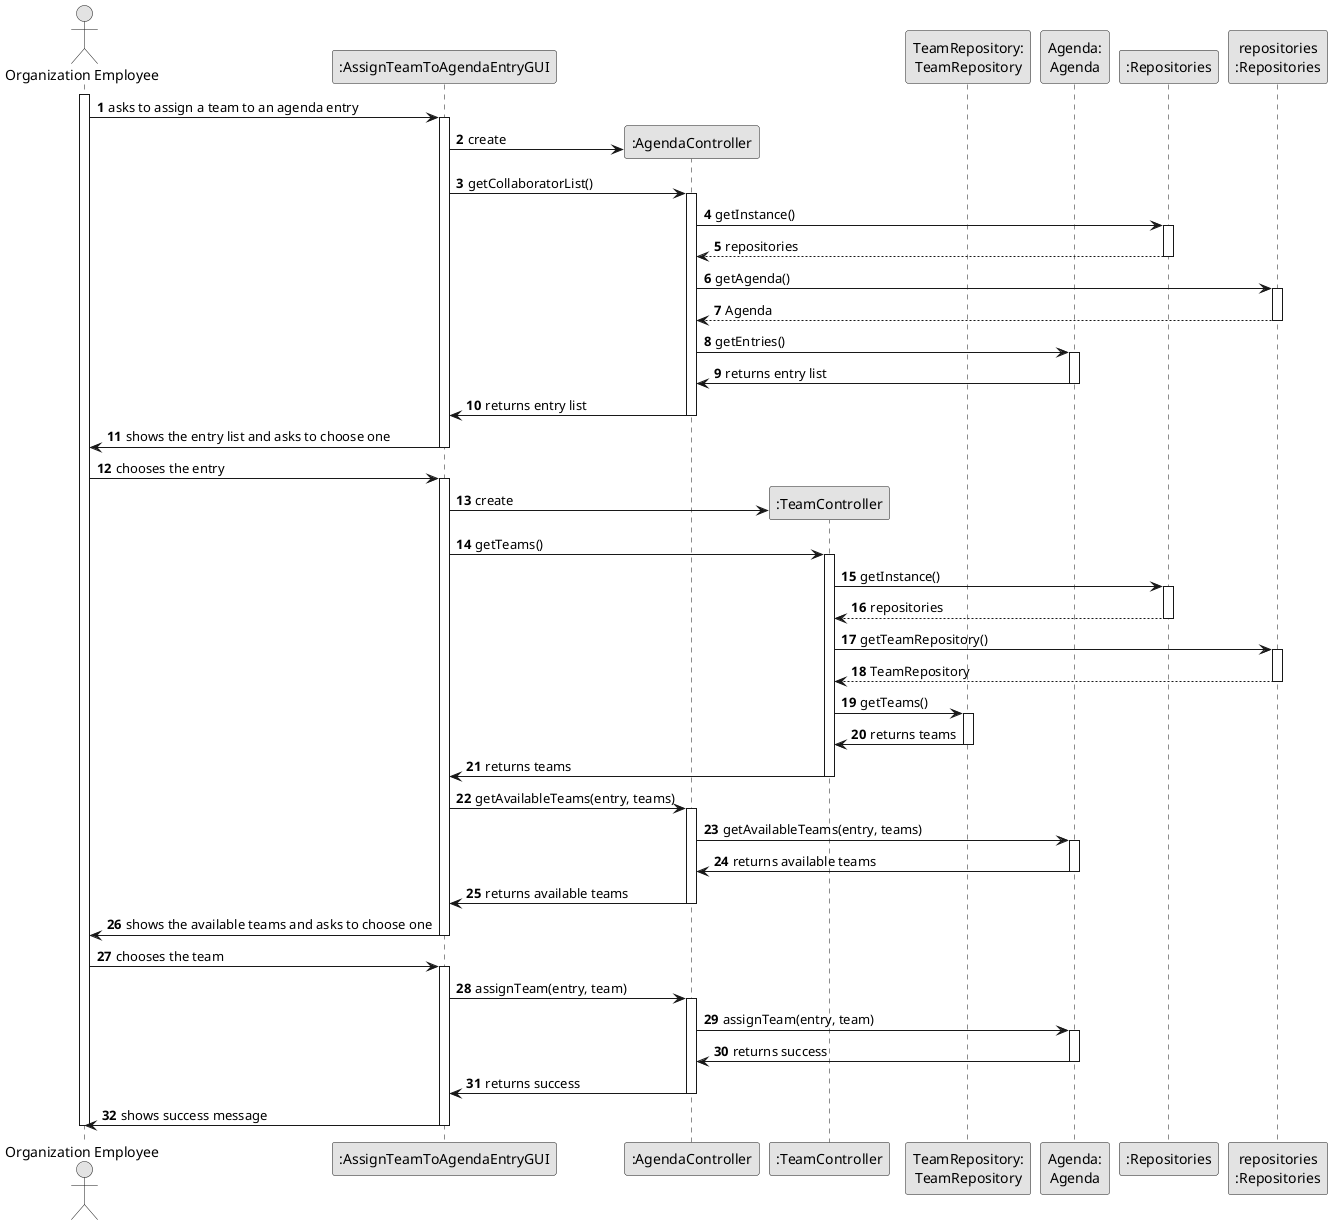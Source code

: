 @startuml
skinparam monochrome true
skinparam packageStyle rectangle
skinparam shadowing false

autonumber

'hide footbox
actor "Organization Employee" as ADM
participant ":AssignTeamToAgendaEntryGUI" as UI
participant ":AgendaController" as AgendaCTRL
participant ":TeamController" as TeamCTRL
participant "TeamRepository:\nTeamRepository" as TeamRepository
participant "Agenda:\nAgenda" as Agenda


participant ":Repositories" as RepositorySingleton
participant "repositories\n:Repositories" as PLAT

activate ADM
    ADM -> UI : asks to assign a team to an agenda entry
    activate UI
    UI -> AgendaCTRL** : create
       UI -> AgendaCTRL: getCollaboratorList()
       activate AgendaCTRL
                       AgendaCTRL -> RepositorySingleton : getInstance()
                       activate RepositorySingleton

                           RepositorySingleton --> AgendaCTRL: repositories
                       deactivate RepositorySingleton

                       AgendaCTRL -> PLAT : getAgenda()
                       activate PLAT

                           PLAT --> AgendaCTRL: Agenda
                       deactivate PLAT



                       AgendaCTRL -> Agenda : getEntries()
                       activate Agenda

                    Agenda -> AgendaCTRL: returns entry list
                deactivate Agenda
           AgendaCTRL -> UI: returns entry list
       deactivate AgendaCTRL
       UI -> ADM: shows the entry list and asks to choose one
    deactivate UI
    ADM -> UI : chooses the entry

    activate UI
        UI -> TeamCTRL** : create
        UI -> TeamCTRL : getTeams()
        activate TeamCTRL
        TeamCTRL -> RepositorySingleton : getInstance()
             activate RepositorySingleton

                  RepositorySingleton --> TeamCTRL: repositories
             deactivate RepositorySingleton
            TeamCTRL -> PLAT : getTeamRepository()
            activate PLAT
            PLAT --> TeamCTRL: TeamRepository
            deactivate PLAT
            TeamCTRL -> TeamRepository: getTeams()
            activate TeamRepository
                TeamRepository -> TeamCTRL: returns teams
            deactivate TeamRepository

            TeamCTRL -> UI: returns teams
            deactivate TeamCTRL
            UI -> AgendaCTRL: getAvailableTeams(entry, teams)

            activate AgendaCTRL
                AgendaCTRL -> Agenda : getAvailableTeams(entry, teams)
                activate Agenda
                    Agenda -> AgendaCTRL: returns available teams
                deactivate Agenda
            AgendaCTRL -> UI: returns available teams
            deactivate AgendaCTRL
        UI -> ADM: shows the available teams and asks to choose one

    deactivate UI
    ADM -> UI : chooses the team
    activate UI
    UI -> AgendaCTRL : assignTeam(entry, team)
    activate AgendaCTRL
        AgendaCTRL -> Agenda : assignTeam(entry, team)
        activate Agenda
            Agenda -> AgendaCTRL: returns success
        deactivate Agenda
    AgendaCTRL -> UI: returns success
    deactivate AgendaCTRL
    UI -> ADM: shows success message
deactivate UI

deactivate ADM

@enduml